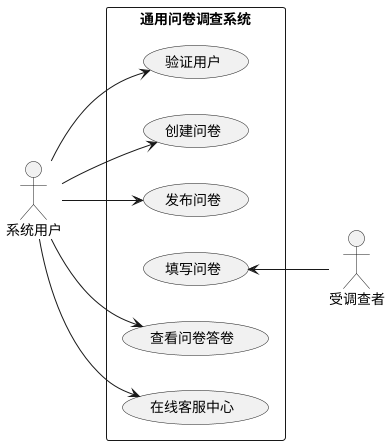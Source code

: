 @startuml
left to right direction
skinparam packageStyle rectangle
actor 系统用户
actor 受调查者
rectangle 通用问卷调查系统{
  系统用户 --> (验证用户)
  系统用户 --> (创建问卷)
  系统用户 --> (发布问卷)
  (填写问卷) <-- 受调查者
  系统用户 --> (查看问卷答卷)
  系统用户 --> (在线客服中心)
}
@enduml